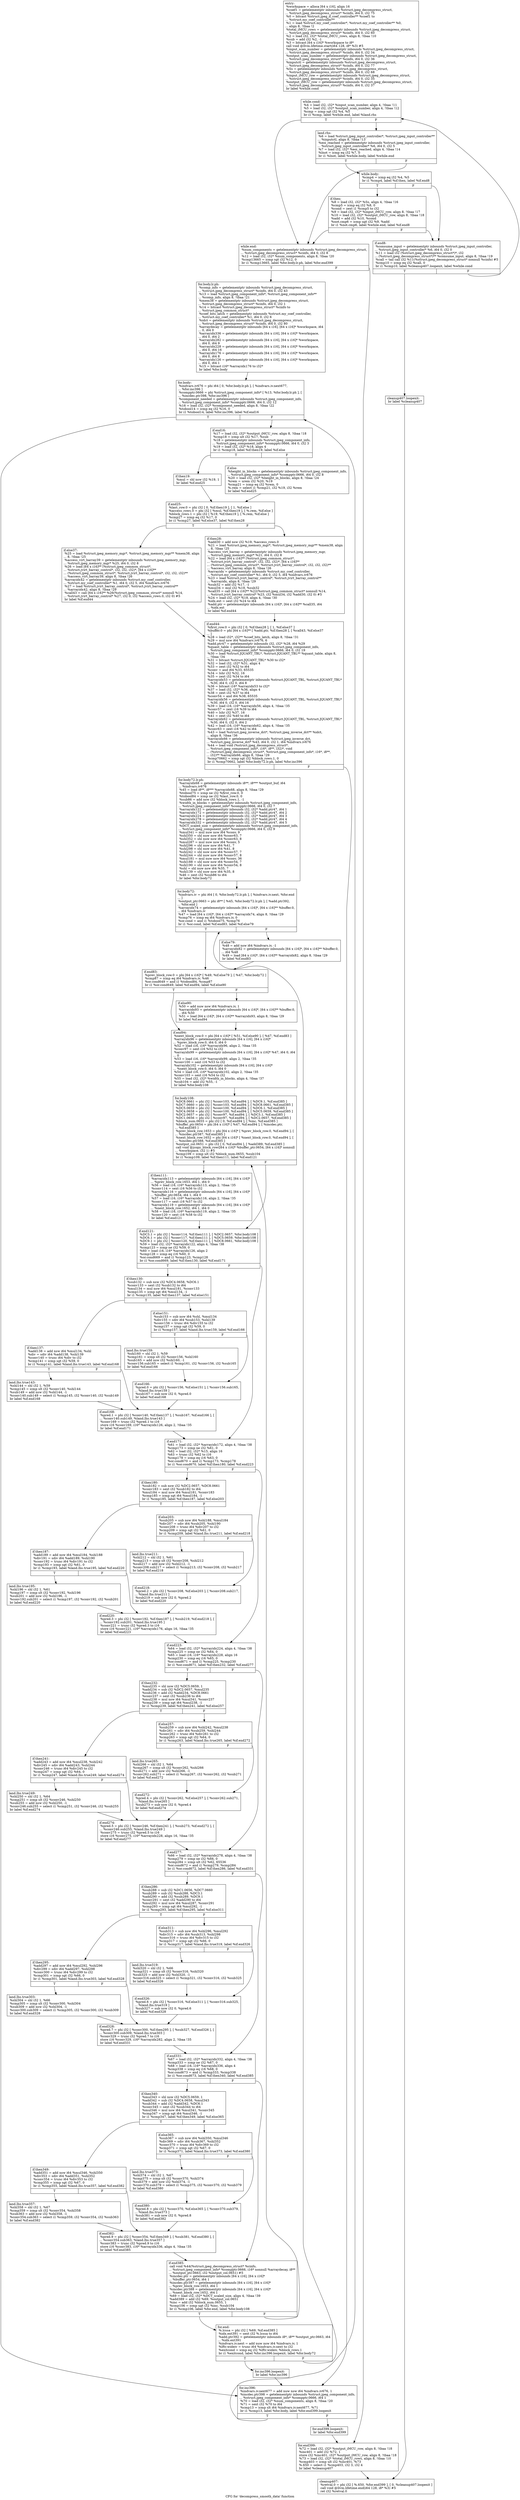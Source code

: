 digraph "CFG for 'decompress_smooth_data' function" {
	label="CFG for 'decompress_smooth_data' function";

	Node0x58850f0 [shape=record,label="{entry:\l  %workspace = alloca [64 x i16], align 16\l  %coef1 = getelementptr inbounds %struct.jpeg_decompress_struct,\l... %struct.jpeg_decompress_struct* %cinfo, i64 0, i32 75\l  %0 = bitcast %struct.jpeg_d_coef_controller** %coef1 to\l... %struct.my_coef_controller**\l  %1 = load %struct.my_coef_controller*, %struct.my_coef_controller** %0,\l... align 8, !tbaa !2\l  %total_iMCU_rows = getelementptr inbounds %struct.jpeg_decompress_struct,\l... %struct.jpeg_decompress_struct* %cinfo, i64 0, i32 60\l  %2 = load i32, i32* %total_iMCU_rows, align 8, !tbaa !10\l  %sub = add i32 %2, -1\l  %3 = bitcast [64 x i16]* %workspace to i8*\l  call void @llvm.lifetime.start(i64 128, i8* %3) #5\l  %input_scan_number = getelementptr inbounds %struct.jpeg_decompress_struct,\l... %struct.jpeg_decompress_struct* %cinfo, i64 0, i32 34\l  %output_scan_number = getelementptr inbounds %struct.jpeg_decompress_struct,\l... %struct.jpeg_decompress_struct* %cinfo, i64 0, i32 36\l  %inputctl = getelementptr inbounds %struct.jpeg_decompress_struct,\l... %struct.jpeg_decompress_struct* %cinfo, i64 0, i32 77\l  %Ss = getelementptr inbounds %struct.jpeg_decompress_struct,\l... %struct.jpeg_decompress_struct* %cinfo, i64 0, i32 68\l  %input_iMCU_row = getelementptr inbounds %struct.jpeg_decompress_struct,\l... %struct.jpeg_decompress_struct* %cinfo, i64 0, i32 35\l  %output_iMCU_row = getelementptr inbounds %struct.jpeg_decompress_struct,\l... %struct.jpeg_decompress_struct* %cinfo, i64 0, i32 37\l  br label %while.cond\l}"];
	Node0x58850f0 -> Node0x5884fe0;
	Node0x5884fe0 [shape=record,label="{while.cond:                                       \l  %4 = load i32, i32* %input_scan_number, align 4, !tbaa !11\l  %5 = load i32, i32* %output_scan_number, align 4, !tbaa !12\l  %cmp = icmp sgt i32 %4, %5\l  br i1 %cmp, label %while.end, label %land.rhs\l|{<s0>T|<s1>F}}"];
	Node0x5884fe0:s0 -> Node0x5863b70;
	Node0x5884fe0:s1 -> Node0x5863c20;
	Node0x5863c20 [shape=record,label="{land.rhs:                                         \l  %6 = load %struct.jpeg_input_controller*, %struct.jpeg_input_controller**\l... %inputctl, align 8, !tbaa !13\l  %eoi_reached = getelementptr inbounds %struct.jpeg_input_controller,\l... %struct.jpeg_input_controller* %6, i64 0, i32 5\l  %7 = load i32, i32* %eoi_reached, align 4, !tbaa !14\l  %lnot = icmp eq i32 %7, 0\l  br i1 %lnot, label %while.body, label %while.end\l|{<s0>T|<s1>F}}"];
	Node0x5863c20:s0 -> Node0x588f6b0;
	Node0x5863c20:s1 -> Node0x5863b70;
	Node0x588f6b0 [shape=record,label="{while.body:                                       \l  %cmp4 = icmp eq i32 %4, %5\l  br i1 %cmp4, label %if.then, label %if.end8\l|{<s0>T|<s1>F}}"];
	Node0x588f6b0:s0 -> Node0x588f8c0;
	Node0x588f6b0:s1 -> Node0x588f930;
	Node0x588f8c0 [shape=record,label="{if.then:                                          \l  %8 = load i32, i32* %Ss, align 4, !tbaa !16\l  %cmp5 = icmp eq i32 %8, 0\l  %cond = zext i1 %cmp5 to i32\l  %9 = load i32, i32* %input_iMCU_row, align 8, !tbaa !17\l  %10 = load i32, i32* %output_iMCU_row, align 8, !tbaa !18\l  %add = add i32 %10, %cond\l  %not.cmp6 = icmp ugt i32 %9, %add\l  br i1 %not.cmp6, label %while.end, label %if.end8\l|{<s0>T|<s1>F}}"];
	Node0x588f8c0:s0 -> Node0x5863b70;
	Node0x588f8c0:s1 -> Node0x588f930;
	Node0x588f930 [shape=record,label="{if.end8:                                          \l  %consume_input = getelementptr inbounds %struct.jpeg_input_controller,\l... %struct.jpeg_input_controller* %6, i64 0, i32 0\l  %11 = load i32 (%struct.jpeg_decompress_struct*)*, i32\l... (%struct.jpeg_decompress_struct*)** %consume_input, align 8, !tbaa !19\l  %call = tail call i32 %11(%struct.jpeg_decompress_struct* nonnull %cinfo) #5\l  %cmp10 = icmp eq i32 %call, 0\l  br i1 %cmp10, label %cleanup407.loopexit, label %while.cond\l|{<s0>T|<s1>F}}"];
	Node0x588f930:s0 -> Node0x5890a20;
	Node0x588f930:s1 -> Node0x5884fe0;
	Node0x5863b70 [shape=record,label="{while.end:                                        \l  %num_components = getelementptr inbounds %struct.jpeg_decompress_struct,\l... %struct.jpeg_decompress_struct* %cinfo, i64 0, i32 8\l  %12 = load i32, i32* %num_components, align 8, !tbaa !20\l  %cmp13665 = icmp sgt i32 %12, 0\l  br i1 %cmp13665, label %for.body.lr.ph, label %for.end399\l|{<s0>T|<s1>F}}"];
	Node0x5863b70:s0 -> Node0x5890d00;
	Node0x5863b70:s1 -> Node0x5890de0;
	Node0x5890d00 [shape=record,label="{for.body.lr.ph:                                   \l  %comp_info = getelementptr inbounds %struct.jpeg_decompress_struct,\l... %struct.jpeg_decompress_struct* %cinfo, i64 0, i32 43\l  %13 = load %struct.jpeg_component_info*, %struct.jpeg_component_info**\l... %comp_info, align 8, !tbaa !21\l  %mem38 = getelementptr inbounds %struct.jpeg_decompress_struct,\l... %struct.jpeg_decompress_struct* %cinfo, i64 0, i32 1\l  %14 = bitcast %struct.jpeg_decompress_struct* %cinfo to\l... %struct.jpeg_common_struct*\l  %coef_bits_latch = getelementptr inbounds %struct.my_coef_controller,\l... %struct.my_coef_controller* %1, i64 0, i32 6\l  %idct = getelementptr inbounds %struct.jpeg_decompress_struct,\l... %struct.jpeg_decompress_struct* %cinfo, i64 0, i32 80\l  %arraydecay = getelementptr inbounds [64 x i16], [64 x i16]* %workspace, i64\l... 0, i64 0\l  %arrayidx336 = getelementptr inbounds [64 x i16], [64 x i16]* %workspace,\l... i64 0, i64 2\l  %arrayidx282 = getelementptr inbounds [64 x i16], [64 x i16]* %workspace,\l... i64 0, i64 9\l  %arrayidx228 = getelementptr inbounds [64 x i16], [64 x i16]* %workspace,\l... i64 0, i64 16\l  %arrayidx176 = getelementptr inbounds [64 x i16], [64 x i16]* %workspace,\l... i64 0, i64 8\l  %arrayidx126 = getelementptr inbounds [64 x i16], [64 x i16]* %workspace,\l... i64 0, i64 1\l  %15 = bitcast i16* %arrayidx176 to i32*\l  br label %for.body\l}"];
	Node0x5890d00 -> Node0x5891850;
	Node0x5891850 [shape=record,label="{for.body:                                         \l  %indvars.iv676 = phi i64 [ 0, %for.body.lr.ph ], [ %indvars.iv.next677,\l... %for.inc396 ]\l  %compptr.0666 = phi %struct.jpeg_component_info* [ %13, %for.body.lr.ph ], [\l... %incdec.ptr398, %for.inc396 ]\l  %component_needed = getelementptr inbounds %struct.jpeg_component_info,\l... %struct.jpeg_component_info* %compptr.0666, i64 0, i32 12\l  %16 = load i32, i32* %component_needed, align 8, !tbaa !22\l  %tobool14 = icmp eq i32 %16, 0\l  br i1 %tobool14, label %for.inc396, label %if.end16\l|{<s0>T|<s1>F}}"];
	Node0x5891850:s0 -> Node0x5891a50;
	Node0x5891850:s1 -> Node0x588fbc0;
	Node0x588fbc0 [shape=record,label="{if.end16:                                         \l  %17 = load i32, i32* %output_iMCU_row, align 8, !tbaa !18\l  %cmp18 = icmp ult i32 %17, %sub\l  %18 = getelementptr inbounds %struct.jpeg_component_info,\l... %struct.jpeg_component_info* %compptr.0666, i64 0, i32 3\l  %19 = load i32, i32* %18, align 4\l  br i1 %cmp18, label %if.then19, label %if.else\l|{<s0>T|<s1>F}}"];
	Node0x588fbc0:s0 -> Node0x5892c50;
	Node0x588fbc0:s1 -> Node0x5892d00;
	Node0x5892c50 [shape=record,label="{if.then19:                                        \l  %mul = shl nsw i32 %19, 1\l  br label %if.end25\l}"];
	Node0x5892c50 -> Node0x5892f00;
	Node0x5892d00 [shape=record,label="{if.else:                                          \l  %height_in_blocks = getelementptr inbounds %struct.jpeg_component_info,\l... %struct.jpeg_component_info* %compptr.0666, i64 0, i32 8\l  %20 = load i32, i32* %height_in_blocks, align 8, !tbaa !24\l  %rem = urem i32 %20, %19\l  %cmp21 = icmp eq i32 %rem, 0\l  %.rem = select i1 %cmp21, i32 %19, i32 %rem\l  br label %if.end25\l}"];
	Node0x5892d00 -> Node0x5892f00;
	Node0x5892f00 [shape=record,label="{if.end25:                                         \l  %last_row.0 = phi i32 [ 0, %if.then19 ], [ 1, %if.else ]\l  %access_rows.0 = phi i32 [ %mul, %if.then19 ], [ %.rem, %if.else ]\l  %block_rows.1 = phi i32 [ %19, %if.then19 ], [ %.rem, %if.else ]\l  %cmp27 = icmp eq i32 %17, 0\l  br i1 %cmp27, label %if.else37, label %if.then28\l|{<s0>T|<s1>F}}"];
	Node0x5892f00:s0 -> Node0x58935e0;
	Node0x5892f00:s1 -> Node0x58936c0;
	Node0x58936c0 [shape=record,label="{if.then28:                                        \l  %add30 = add nsw i32 %19, %access_rows.0\l  %21 = load %struct.jpeg_memory_mgr*, %struct.jpeg_memory_mgr** %mem38, align\l... 8, !tbaa !25\l  %access_virt_barray = getelementptr inbounds %struct.jpeg_memory_mgr,\l... %struct.jpeg_memory_mgr* %21, i64 0, i32 8\l  %22 = load [64 x i16]** (%struct.jpeg_common_struct*,\l... %struct.jvirt_barray_control*, i32, i32, i32)*, [64 x i16]**\l... (%struct.jpeg_common_struct*, %struct.jvirt_barray_control*, i32, i32, i32)**\l... %access_virt_barray, align 8, !tbaa !26\l  %arrayidx = getelementptr inbounds %struct.my_coef_controller,\l... %struct.my_coef_controller* %1, i64 0, i32 5, i64 %indvars.iv676\l  %23 = load %struct.jvirt_barray_control*, %struct.jvirt_barray_control**\l... %arrayidx, align 8, !tbaa !29\l  %sub32 = add i32 %17, -1\l  %mul34 = mul i32 %19, %sub32\l  %call35 = call [64 x i16]** %22(%struct.jpeg_common_struct* nonnull %14,\l... %struct.jvirt_barray_control* %23, i32 %mul34, i32 %add30, i32 0) #5\l  %24 = load i32, i32* %18, align 4, !tbaa !30\l  %idx.ext = sext i32 %24 to i64\l  %add.ptr = getelementptr inbounds [64 x i16]*, [64 x i16]** %call35, i64\l... %idx.ext\l  br label %if.end44\l}"];
	Node0x58936c0 -> Node0x5894000;
	Node0x58935e0 [shape=record,label="{if.else37:                                        \l  %25 = load %struct.jpeg_memory_mgr*, %struct.jpeg_memory_mgr** %mem38, align\l... 8, !tbaa !25\l  %access_virt_barray39 = getelementptr inbounds %struct.jpeg_memory_mgr,\l... %struct.jpeg_memory_mgr* %25, i64 0, i32 8\l  %26 = load [64 x i16]** (%struct.jpeg_common_struct*,\l... %struct.jvirt_barray_control*, i32, i32, i32)*, [64 x i16]**\l... (%struct.jpeg_common_struct*, %struct.jvirt_barray_control*, i32, i32, i32)**\l... %access_virt_barray39, align 8, !tbaa !26\l  %arrayidx42 = getelementptr inbounds %struct.my_coef_controller,\l... %struct.my_coef_controller* %1, i64 0, i32 5, i64 %indvars.iv676\l  %27 = load %struct.jvirt_barray_control*, %struct.jvirt_barray_control**\l... %arrayidx42, align 8, !tbaa !29\l  %call43 = call [64 x i16]** %26(%struct.jpeg_common_struct* nonnull %14,\l... %struct.jvirt_barray_control* %27, i32 0, i32 %access_rows.0, i32 0) #5\l  br label %if.end44\l}"];
	Node0x58935e0 -> Node0x5894000;
	Node0x5894000 [shape=record,label="{if.end44:                                         \l  %first_row.0 = phi i32 [ 0, %if.then28 ], [ 1, %if.else37 ]\l  %buffer.0 = phi [64 x i16]** [ %add.ptr, %if.then28 ], [ %call43, %if.else37\l... ]\l  %28 = load i32*, i32** %coef_bits_latch, align 8, !tbaa !31\l  %29 = mul nsw i64 %indvars.iv676, 6\l  %add.ptr47 = getelementptr inbounds i32, i32* %28, i64 %29\l  %quant_table = getelementptr inbounds %struct.jpeg_component_info,\l... %struct.jpeg_component_info* %compptr.0666, i64 0, i32 19\l  %30 = load %struct.JQUANT_TBL*, %struct.JQUANT_TBL** %quant_table, align 8,\l... !tbaa !34\l  %31 = bitcast %struct.JQUANT_TBL* %30 to i32*\l  %32 = load i32, i32* %31, align 4\l  %33 = zext i32 %32 to i64\l  %conv = and i64 %33, 65535\l  %34 = lshr i32 %32, 16\l  %35 = zext i32 %34 to i64\l  %arrayidx53 = getelementptr inbounds %struct.JQUANT_TBL, %struct.JQUANT_TBL*\l... %30, i64 0, i32 0, i64 8\l  %36 = bitcast i16* %arrayidx53 to i32*\l  %37 = load i32, i32* %36, align 4\l  %38 = zext i32 %37 to i64\l  %conv54 = and i64 %38, 65535\l  %arrayidx56 = getelementptr inbounds %struct.JQUANT_TBL, %struct.JQUANT_TBL*\l... %30, i64 0, i32 0, i64 16\l  %39 = load i16, i16* %arrayidx56, align 4, !tbaa !35\l  %conv57 = zext i16 %39 to i64\l  %40 = lshr i32 %37, 16\l  %41 = zext i32 %40 to i64\l  %arrayidx62 = getelementptr inbounds %struct.JQUANT_TBL, %struct.JQUANT_TBL*\l... %30, i64 0, i32 0, i64 2\l  %42 = load i16, i16* %arrayidx62, align 4, !tbaa !35\l  %conv63 = zext i16 %42 to i64\l  %43 = load %struct.jpeg_inverse_dct*, %struct.jpeg_inverse_dct** %idct,\l... align 8, !tbaa !36\l  %arrayidx66 = getelementptr inbounds %struct.jpeg_inverse_dct,\l... %struct.jpeg_inverse_dct* %43, i64 0, i32 1, i64 %indvars.iv676\l  %44 = load void (%struct.jpeg_decompress_struct*,\l... %struct.jpeg_component_info*, i16*, i8**, i32)*, void\l... (%struct.jpeg_decompress_struct*, %struct.jpeg_component_info*, i16*, i8**,\l... i32)** %arrayidx66, align 8, !tbaa !29\l  %cmp70662 = icmp sgt i32 %block_rows.1, 0\l  br i1 %cmp70662, label %for.body72.lr.ph, label %for.inc396\l|{<s0>T|<s1>F}}"];
	Node0x5894000:s0 -> Node0x5895720;
	Node0x5894000:s1 -> Node0x5891a50;
	Node0x5895720 [shape=record,label="{for.body72.lr.ph:                                 \l  %arrayidx68 = getelementptr inbounds i8**, i8*** %output_buf, i64\l... %indvars.iv676\l  %45 = load i8**, i8*** %arrayidx68, align 8, !tbaa !29\l  %tobool75 = icmp ne i32 %first_row.0, 0\l  %tobool84 = icmp ne i32 %last_row.0, 0\l  %sub86 = add nsw i32 %block_rows.1, -1\l  %width_in_blocks = getelementptr inbounds %struct.jpeg_component_info,\l... %struct.jpeg_component_info* %compptr.0666, i64 0, i32 7\l  %arrayidx122 = getelementptr inbounds i32, i32* %add.ptr47, i64 1\l  %arrayidx172 = getelementptr inbounds i32, i32* %add.ptr47, i64 2\l  %arrayidx224 = getelementptr inbounds i32, i32* %add.ptr47, i64 3\l  %arrayidx278 = getelementptr inbounds i32, i32* %add.ptr47, i64 4\l  %arrayidx332 = getelementptr inbounds i32, i32* %add.ptr47, i64 5\l  %DCT_scaled_size = getelementptr inbounds %struct.jpeg_component_info,\l... %struct.jpeg_component_info* %compptr.0666, i64 0, i32 9\l  %mul341 = mul nuw nsw i64 %conv, 9\l  %shl350 = shl nuw nsw i64 %conv63, 7\l  %shl352 = shl nuw nsw i64 %conv63, 8\l  %mul287 = mul nuw nsw i64 %conv, 5\l  %shl296 = shl nuw nsw i64 %41, 7\l  %shl298 = shl nuw nsw i64 %41, 8\l  %shl242 = shl nuw nsw i64 %conv57, 7\l  %shl244 = shl nuw nsw i64 %conv57, 8\l  %mul181 = mul nuw nsw i64 %conv, 36\l  %shl188 = shl nuw nsw i64 %conv54, 7\l  %shl190 = shl nuw nsw i64 %conv54, 8\l  %shl = shl nuw nsw i64 %35, 7\l  %shl139 = shl nuw nsw i64 %35, 8\l  %46 = zext i32 %sub86 to i64\l  br label %for.body72\l}"];
	Node0x5895720 -> Node0x5896f70;
	Node0x5896f70 [shape=record,label="{for.body72:                                       \l  %indvars.iv = phi i64 [ 0, %for.body72.lr.ph ], [ %indvars.iv.next, %for.end\l... ]\l  %output_ptr.0663 = phi i8** [ %45, %for.body72.lr.ph ], [ %add.ptr392,\l... %for.end ]\l  %arrayidx74 = getelementptr inbounds [64 x i16]*, [64 x i16]** %buffer.0,\l... i64 %indvars.iv\l  %47 = load [64 x i16]*, [64 x i16]** %arrayidx74, align 8, !tbaa !29\l  %cmp76 = icmp eq i64 %indvars.iv, 0\l  %or.cond = and i1 %tobool75, %cmp76\l  br i1 %or.cond, label %if.end83, label %if.else79\l|{<s0>T|<s1>F}}"];
	Node0x5896f70:s0 -> Node0x58479e0;
	Node0x5896f70:s1 -> Node0x5847ac0;
	Node0x5847ac0 [shape=record,label="{if.else79:                                        \l  %48 = add nsw i64 %indvars.iv, -1\l  %arrayidx82 = getelementptr inbounds [64 x i16]*, [64 x i16]** %buffer.0,\l... i64 %48\l  %49 = load [64 x i16]*, [64 x i16]** %arrayidx82, align 8, !tbaa !29\l  br label %if.end83\l}"];
	Node0x5847ac0 -> Node0x58479e0;
	Node0x58479e0 [shape=record,label="{if.end83:                                         \l  %prev_block_row.0 = phi [64 x i16]* [ %49, %if.else79 ], [ %47, %for.body72 ]\l  %cmp87 = icmp eq i64 %indvars.iv, %46\l  %or.cond649 = and i1 %tobool84, %cmp87\l  br i1 %or.cond649, label %if.end94, label %if.else90\l|{<s0>T|<s1>F}}"];
	Node0x58479e0:s0 -> Node0x5897ce0;
	Node0x58479e0:s1 -> Node0x5897dc0;
	Node0x5897dc0 [shape=record,label="{if.else90:                                        \l  %50 = add nuw nsw i64 %indvars.iv, 1\l  %arrayidx93 = getelementptr inbounds [64 x i16]*, [64 x i16]** %buffer.0,\l... i64 %50\l  %51 = load [64 x i16]*, [64 x i16]** %arrayidx93, align 8, !tbaa !29\l  br label %if.end94\l}"];
	Node0x5897dc0 -> Node0x5897ce0;
	Node0x5897ce0 [shape=record,label="{if.end94:                                         \l  %next_block_row.0 = phi [64 x i16]* [ %51, %if.else90 ], [ %47, %if.end83 ]\l  %arrayidx96 = getelementptr inbounds [64 x i16], [64 x i16]*\l... %prev_block_row.0, i64 0, i64 0\l  %52 = load i16, i16* %arrayidx96, align 2, !tbaa !35\l  %conv97 = sext i16 %52 to i32\l  %arrayidx99 = getelementptr inbounds [64 x i16], [64 x i16]* %47, i64 0, i64\l... 0\l  %53 = load i16, i16* %arrayidx99, align 2, !tbaa !35\l  %conv100 = sext i16 %53 to i32\l  %arrayidx102 = getelementptr inbounds [64 x i16], [64 x i16]*\l... %next_block_row.0, i64 0, i64 0\l  %54 = load i16, i16* %arrayidx102, align 2, !tbaa !35\l  %conv103 = sext i16 %54 to i32\l  %55 = load i32, i32* %width_in_blocks, align 4, !tbaa !37\l  %sub104 = add i32 %55, -1\l  br label %for.body108\l}"];
	Node0x5897ce0 -> Node0x5898760;
	Node0x5898760 [shape=record,label="{for.body108:                                      \l  %DC8.0661 = phi i32 [ %conv103, %if.end94 ], [ %DC9.1, %if.end385 ]\l  %DC7.0660 = phi i32 [ %conv103, %if.end94 ], [ %DC8.0661, %if.end385 ]\l  %DC5.0659 = phi i32 [ %conv100, %if.end94 ], [ %DC6.1, %if.end385 ]\l  %DC4.0658 = phi i32 [ %conv100, %if.end94 ], [ %DC5.0659, %if.end385 ]\l  %DC2.0657 = phi i32 [ %conv97, %if.end94 ], [ %DC3.1, %if.end385 ]\l  %DC1.0656 = phi i32 [ %conv97, %if.end94 ], [ %DC2.0657, %if.end385 ]\l  %block_num.0655 = phi i32 [ 0, %if.end94 ], [ %inc, %if.end385 ]\l  %buffer_ptr.0654 = phi [64 x i16]* [ %47, %if.end94 ], [ %incdec.ptr,\l... %if.end385 ]\l  %prev_block_row.1653 = phi [64 x i16]* [ %prev_block_row.0, %if.end94 ], [\l... %incdec.ptr387, %if.end385 ]\l  %next_block_row.1652 = phi [64 x i16]* [ %next_block_row.0, %if.end94 ], [\l... %incdec.ptr388, %if.end385 ]\l  %output_col.0651 = phi i32 [ 0, %if.end94 ], [ %add389, %if.end385 ]\l  call void @jcopy_block_row([64 x i16]* %buffer_ptr.0654, [64 x i16]* nonnull\l... %workspace, i32 1) #5\l  %cmp109 = icmp ult i32 %block_num.0655, %sub104\l  br i1 %cmp109, label %if.then111, label %if.end121\l|{<s0>T|<s1>F}}"];
	Node0x5898760:s0 -> Node0x5873a90;
	Node0x5898760:s1 -> Node0x5873b70;
	Node0x5873a90 [shape=record,label="{if.then111:                                       \l  %arrayidx113 = getelementptr inbounds [64 x i16], [64 x i16]*\l... %prev_block_row.1653, i64 1, i64 0\l  %56 = load i16, i16* %arrayidx113, align 2, !tbaa !35\l  %conv114 = sext i16 %56 to i32\l  %arrayidx116 = getelementptr inbounds [64 x i16], [64 x i16]*\l... %buffer_ptr.0654, i64 1, i64 0\l  %57 = load i16, i16* %arrayidx116, align 2, !tbaa !35\l  %conv117 = sext i16 %57 to i32\l  %arrayidx119 = getelementptr inbounds [64 x i16], [64 x i16]*\l... %next_block_row.1652, i64 1, i64 0\l  %58 = load i16, i16* %arrayidx119, align 2, !tbaa !35\l  %conv120 = sext i16 %58 to i32\l  br label %if.end121\l}"];
	Node0x5873a90 -> Node0x5873b70;
	Node0x5873b70 [shape=record,label="{if.end121:                                        \l  %DC3.1 = phi i32 [ %conv114, %if.then111 ], [ %DC2.0657, %for.body108 ]\l  %DC6.1 = phi i32 [ %conv117, %if.then111 ], [ %DC5.0659, %for.body108 ]\l  %DC9.1 = phi i32 [ %conv120, %if.then111 ], [ %DC8.0661, %for.body108 ]\l  %59 = load i32, i32* %arrayidx122, align 4, !tbaa !38\l  %cmp123 = icmp ne i32 %59, 0\l  %60 = load i16, i16* %arrayidx126, align 2\l  %cmp128 = icmp eq i16 %60, 0\l  %or.cond669 = and i1 %cmp123, %cmp128\l  br i1 %or.cond669, label %if.then130, label %if.end171\l|{<s0>T|<s1>F}}"];
	Node0x5873b70:s0 -> Node0x58744e0;
	Node0x5873b70:s1 -> Node0x58745c0;
	Node0x58744e0 [shape=record,label="{if.then130:                                       \l  %sub132 = sub nsw i32 %DC4.0658, %DC6.1\l  %conv133 = sext i32 %sub132 to i64\l  %mul134 = mul nsw i64 %mul181, %conv133\l  %cmp135 = icmp sgt i64 %mul134, -1\l  br i1 %cmp135, label %if.then137, label %if.else151\l|{<s0>T|<s1>F}}"];
	Node0x58744e0:s0 -> Node0x5874930;
	Node0x58744e0:s1 -> Node0x5874a10;
	Node0x5874930 [shape=record,label="{if.then137:                                       \l  %add138 = add nsw i64 %mul134, %shl\l  %div = sdiv i64 %add138, %shl139\l  %conv140 = trunc i64 %div to i32\l  %cmp141 = icmp sgt i32 %59, 0\l  br i1 %cmp141, label %land.lhs.true143, label %if.end168\l|{<s0>T|<s1>F}}"];
	Node0x5874930:s0 -> Node0x5874db0;
	Node0x5874930:s1 -> Node0x5874eb0;
	Node0x5874db0 [shape=record,label="{land.lhs.true143:                                 \l  %shl144 = shl i32 1, %59\l  %cmp145 = icmp slt i32 %conv140, %shl144\l  %sub149 = add nsw i32 %shl144, -1\l  %conv140.sub149 = select i1 %cmp145, i32 %conv140, i32 %sub149\l  br label %if.end168\l}"];
	Node0x5874db0 -> Node0x5874eb0;
	Node0x5874a10 [shape=record,label="{if.else151:                                       \l  %sub153 = sub nsw i64 %shl, %mul134\l  %div155 = sdiv i64 %sub153, %shl139\l  %conv156 = trunc i64 %div155 to i32\l  %cmp157 = icmp sgt i32 %59, 0\l  br i1 %cmp157, label %land.lhs.true159, label %if.end166\l|{<s0>T|<s1>F}}"];
	Node0x5874a10:s0 -> Node0x58754a0;
	Node0x5874a10:s1 -> Node0x58755a0;
	Node0x58754a0 [shape=record,label="{land.lhs.true159:                                 \l  %shl160 = shl i32 1, %59\l  %cmp161 = icmp slt i32 %conv156, %shl160\l  %sub165 = add nsw i32 %shl160, -1\l  %conv156.sub165 = select i1 %cmp161, i32 %conv156, i32 %sub165\l  br label %if.end166\l}"];
	Node0x58754a0 -> Node0x58755a0;
	Node0x58755a0 [shape=record,label="{if.end166:                                        \l  %pred.0 = phi i32 [ %conv156, %if.else151 ], [ %conv156.sub165,\l... %land.lhs.true159 ]\l  %sub167 = sub nsw i32 0, %pred.0\l  br label %if.end168\l}"];
	Node0x58755a0 -> Node0x5874eb0;
	Node0x5874eb0 [shape=record,label="{if.end168:                                        \l  %pred.1 = phi i32 [ %conv140, %if.then137 ], [ %sub167, %if.end166 ], [\l... %conv140.sub149, %land.lhs.true143 ]\l  %conv169 = trunc i32 %pred.1 to i16\l  store i16 %conv169, i16* %arrayidx126, align 2, !tbaa !35\l  br label %if.end171\l}"];
	Node0x5874eb0 -> Node0x58745c0;
	Node0x58745c0 [shape=record,label="{if.end171:                                        \l  %61 = load i32, i32* %arrayidx172, align 4, !tbaa !38\l  %cmp173 = icmp ne i32 %61, 0\l  %62 = load i32, i32* %15, align 16\l  %63 = trunc i32 %62 to i16\l  %cmp178 = icmp eq i16 %63, 0\l  %or.cond670 = and i1 %cmp173, %cmp178\l  br i1 %or.cond670, label %if.then180, label %if.end223\l|{<s0>T|<s1>F}}"];
	Node0x58745c0:s0 -> Node0x5895f10;
	Node0x58745c0:s1 -> Node0x5895ff0;
	Node0x5895f10 [shape=record,label="{if.then180:                                       \l  %sub182 = sub nsw i32 %DC2.0657, %DC8.0661\l  %conv183 = sext i32 %sub182 to i64\l  %mul184 = mul nsw i64 %mul181, %conv183\l  %cmp185 = icmp sgt i64 %mul184, -1\l  br i1 %cmp185, label %if.then187, label %if.else203\l|{<s0>T|<s1>F}}"];
	Node0x5895f10:s0 -> Node0x5896360;
	Node0x5895f10:s1 -> Node0x5896440;
	Node0x5896360 [shape=record,label="{if.then187:                                       \l  %add189 = add nsw i64 %mul184, %shl188\l  %div191 = sdiv i64 %add189, %shl190\l  %conv192 = trunc i64 %div191 to i32\l  %cmp193 = icmp sgt i32 %61, 0\l  br i1 %cmp193, label %land.lhs.true195, label %if.end220\l|{<s0>T|<s1>F}}"];
	Node0x5896360:s0 -> Node0x5896710;
	Node0x5896360:s1 -> Node0x58a1730;
	Node0x5896710 [shape=record,label="{land.lhs.true195:                                 \l  %shl196 = shl i32 1, %61\l  %cmp197 = icmp slt i32 %conv192, %shl196\l  %sub201 = add nsw i32 %shl196, -1\l  %conv192.sub201 = select i1 %cmp197, i32 %conv192, i32 %sub201\l  br label %if.end220\l}"];
	Node0x5896710 -> Node0x58a1730;
	Node0x5896440 [shape=record,label="{if.else203:                                       \l  %sub205 = sub nsw i64 %shl188, %mul184\l  %div207 = sdiv i64 %sub205, %shl190\l  %conv208 = trunc i64 %div207 to i32\l  %cmp209 = icmp sgt i32 %61, 0\l  br i1 %cmp209, label %land.lhs.true211, label %if.end218\l|{<s0>T|<s1>F}}"];
	Node0x5896440:s0 -> Node0x58a1d50;
	Node0x5896440:s1 -> Node0x58a1e50;
	Node0x58a1d50 [shape=record,label="{land.lhs.true211:                                 \l  %shl212 = shl i32 1, %61\l  %cmp213 = icmp slt i32 %conv208, %shl212\l  %sub217 = add nsw i32 %shl212, -1\l  %conv208.sub217 = select i1 %cmp213, i32 %conv208, i32 %sub217\l  br label %if.end218\l}"];
	Node0x58a1d50 -> Node0x58a1e50;
	Node0x58a1e50 [shape=record,label="{if.end218:                                        \l  %pred.2 = phi i32 [ %conv208, %if.else203 ], [ %conv208.sub217,\l... %land.lhs.true211 ]\l  %sub219 = sub nsw i32 0, %pred.2\l  br label %if.end220\l}"];
	Node0x58a1e50 -> Node0x58a1730;
	Node0x58a1730 [shape=record,label="{if.end220:                                        \l  %pred.3 = phi i32 [ %conv192, %if.then187 ], [ %sub219, %if.end218 ], [\l... %conv192.sub201, %land.lhs.true195 ]\l  %conv221 = trunc i32 %pred.3 to i16\l  store i16 %conv221, i16* %arrayidx176, align 16, !tbaa !35\l  br label %if.end223\l}"];
	Node0x58a1730 -> Node0x5895ff0;
	Node0x5895ff0 [shape=record,label="{if.end223:                                        \l  %64 = load i32, i32* %arrayidx224, align 4, !tbaa !38\l  %cmp225 = icmp ne i32 %64, 0\l  %65 = load i16, i16* %arrayidx228, align 16\l  %cmp230 = icmp eq i16 %65, 0\l  %or.cond671 = and i1 %cmp225, %cmp230\l  br i1 %or.cond671, label %if.then232, label %if.end277\l|{<s0>T|<s1>F}}"];
	Node0x5895ff0:s0 -> Node0x5894bf0;
	Node0x5895ff0:s1 -> Node0x58a2a90;
	Node0x5894bf0 [shape=record,label="{if.then232:                                       \l  %mul235 = shl nsw i32 %DC5.0659, 1\l  %add234 = sub i32 %DC2.0657, %mul235\l  %sub236 = add i32 %add234, %DC8.0661\l  %conv237 = sext i32 %sub236 to i64\l  %mul238 = mul nsw i64 %mul341, %conv237\l  %cmp239 = icmp sgt i64 %mul238, -1\l  br i1 %cmp239, label %if.then241, label %if.else257\l|{<s0>T|<s1>F}}"];
	Node0x5894bf0:s0 -> Node0x58a2f20;
	Node0x5894bf0:s1 -> Node0x58a3000;
	Node0x58a2f20 [shape=record,label="{if.then241:                                       \l  %add243 = add nsw i64 %mul238, %shl242\l  %div245 = sdiv i64 %add243, %shl244\l  %conv246 = trunc i64 %div245 to i32\l  %cmp247 = icmp sgt i32 %64, 0\l  br i1 %cmp247, label %land.lhs.true249, label %if.end274\l|{<s0>T|<s1>F}}"];
	Node0x58a2f20:s0 -> Node0x58a33a0;
	Node0x58a2f20:s1 -> Node0x58a34a0;
	Node0x58a33a0 [shape=record,label="{land.lhs.true249:                                 \l  %shl250 = shl i32 1, %64\l  %cmp251 = icmp slt i32 %conv246, %shl250\l  %sub255 = add nsw i32 %shl250, -1\l  %conv246.sub255 = select i1 %cmp251, i32 %conv246, i32 %sub255\l  br label %if.end274\l}"];
	Node0x58a33a0 -> Node0x58a34a0;
	Node0x58a3000 [shape=record,label="{if.else257:                                       \l  %sub259 = sub nsw i64 %shl242, %mul238\l  %div261 = sdiv i64 %sub259, %shl244\l  %conv262 = trunc i64 %div261 to i32\l  %cmp263 = icmp sgt i32 %64, 0\l  br i1 %cmp263, label %land.lhs.true265, label %if.end272\l|{<s0>T|<s1>F}}"];
	Node0x58a3000:s0 -> Node0x58a3a90;
	Node0x58a3000:s1 -> Node0x58a3b90;
	Node0x58a3a90 [shape=record,label="{land.lhs.true265:                                 \l  %shl266 = shl i32 1, %64\l  %cmp267 = icmp slt i32 %conv262, %shl266\l  %sub271 = add nsw i32 %shl266, -1\l  %conv262.sub271 = select i1 %cmp267, i32 %conv262, i32 %sub271\l  br label %if.end272\l}"];
	Node0x58a3a90 -> Node0x58a3b90;
	Node0x58a3b90 [shape=record,label="{if.end272:                                        \l  %pred.4 = phi i32 [ %conv262, %if.else257 ], [ %conv262.sub271,\l... %land.lhs.true265 ]\l  %sub273 = sub nsw i32 0, %pred.4\l  br label %if.end274\l}"];
	Node0x58a3b90 -> Node0x58a34a0;
	Node0x58a34a0 [shape=record,label="{if.end274:                                        \l  %pred.5 = phi i32 [ %conv246, %if.then241 ], [ %sub273, %if.end272 ], [\l... %conv246.sub255, %land.lhs.true249 ]\l  %conv275 = trunc i32 %pred.5 to i16\l  store i16 %conv275, i16* %arrayidx228, align 16, !tbaa !35\l  br label %if.end277\l}"];
	Node0x58a34a0 -> Node0x58a2a90;
	Node0x58a2a90 [shape=record,label="{if.end277:                                        \l  %66 = load i32, i32* %arrayidx278, align 4, !tbaa !38\l  %cmp279 = icmp ne i32 %66, 0\l  %cmp284 = icmp ult i32 %62, 65536\l  %or.cond672 = and i1 %cmp279, %cmp284\l  br i1 %or.cond672, label %if.then286, label %if.end331\l|{<s0>T|<s1>F}}"];
	Node0x58a2a90:s0 -> Node0x58a44a0;
	Node0x58a2a90:s1 -> Node0x58a4580;
	Node0x58a44a0 [shape=record,label="{if.then286:                                       \l  %sub288 = sub i32 %DC1.0656, %DC7.0660\l  %sub289 = sub i32 %sub288, %DC3.1\l  %add290 = add i32 %sub289, %DC9.1\l  %conv291 = sext i32 %add290 to i64\l  %mul292 = mul nsw i64 %mul287, %conv291\l  %cmp293 = icmp sgt i64 %mul292, -1\l  br i1 %cmp293, label %if.then295, label %if.else311\l|{<s0>T|<s1>F}}"];
	Node0x58a44a0:s0 -> Node0x58a4a30;
	Node0x58a44a0:s1 -> Node0x58a4b10;
	Node0x58a4a30 [shape=record,label="{if.then295:                                       \l  %add297 = add nsw i64 %mul292, %shl296\l  %div299 = sdiv i64 %add297, %shl298\l  %conv300 = trunc i64 %div299 to i32\l  %cmp301 = icmp sgt i32 %66, 0\l  br i1 %cmp301, label %land.lhs.true303, label %if.end328\l|{<s0>T|<s1>F}}"];
	Node0x58a4a30:s0 -> Node0x58a4eb0;
	Node0x58a4a30:s1 -> Node0x58a4fb0;
	Node0x58a4eb0 [shape=record,label="{land.lhs.true303:                                 \l  %shl304 = shl i32 1, %66\l  %cmp305 = icmp slt i32 %conv300, %shl304\l  %sub309 = add nsw i32 %shl304, -1\l  %conv300.sub309 = select i1 %cmp305, i32 %conv300, i32 %sub309\l  br label %if.end328\l}"];
	Node0x58a4eb0 -> Node0x58a4fb0;
	Node0x58a4b10 [shape=record,label="{if.else311:                                       \l  %sub313 = sub nsw i64 %shl296, %mul292\l  %div315 = sdiv i64 %sub313, %shl298\l  %conv316 = trunc i64 %div315 to i32\l  %cmp317 = icmp sgt i32 %66, 0\l  br i1 %cmp317, label %land.lhs.true319, label %if.end326\l|{<s0>T|<s1>F}}"];
	Node0x58a4b10:s0 -> Node0x58a55a0;
	Node0x58a4b10:s1 -> Node0x58a56a0;
	Node0x58a55a0 [shape=record,label="{land.lhs.true319:                                 \l  %shl320 = shl i32 1, %66\l  %cmp321 = icmp slt i32 %conv316, %shl320\l  %sub325 = add nsw i32 %shl320, -1\l  %conv316.sub325 = select i1 %cmp321, i32 %conv316, i32 %sub325\l  br label %if.end326\l}"];
	Node0x58a55a0 -> Node0x58a56a0;
	Node0x58a56a0 [shape=record,label="{if.end326:                                        \l  %pred.6 = phi i32 [ %conv316, %if.else311 ], [ %conv316.sub325,\l... %land.lhs.true319 ]\l  %sub327 = sub nsw i32 0, %pred.6\l  br label %if.end328\l}"];
	Node0x58a56a0 -> Node0x58a4fb0;
	Node0x58a4fb0 [shape=record,label="{if.end328:                                        \l  %pred.7 = phi i32 [ %conv300, %if.then295 ], [ %sub327, %if.end326 ], [\l... %conv300.sub309, %land.lhs.true303 ]\l  %conv329 = trunc i32 %pred.7 to i16\l  store i16 %conv329, i16* %arrayidx282, align 2, !tbaa !35\l  br label %if.end331\l}"];
	Node0x58a4fb0 -> Node0x58a4580;
	Node0x58a4580 [shape=record,label="{if.end331:                                        \l  %67 = load i32, i32* %arrayidx332, align 4, !tbaa !38\l  %cmp333 = icmp ne i32 %67, 0\l  %68 = load i16, i16* %arrayidx336, align 4\l  %cmp338 = icmp eq i16 %68, 0\l  %or.cond673 = and i1 %cmp333, %cmp338\l  br i1 %or.cond673, label %if.then340, label %if.end385\l|{<s0>T|<s1>F}}"];
	Node0x58a4580:s0 -> Node0x58a6010;
	Node0x58a4580:s1 -> Node0x5898900;
	Node0x58a6010 [shape=record,label="{if.then340:                                       \l  %mul343 = shl nsw i32 %DC5.0659, 1\l  %add342 = sub i32 %DC4.0658, %mul343\l  %sub344 = add i32 %add342, %DC6.1\l  %conv345 = sext i32 %sub344 to i64\l  %mul346 = mul nsw i64 %mul341, %conv345\l  %cmp347 = icmp sgt i64 %mul346, -1\l  br i1 %cmp347, label %if.then349, label %if.else365\l|{<s0>T|<s1>F}}"];
	Node0x58a6010:s0 -> Node0x58a64c0;
	Node0x58a6010:s1 -> Node0x58a65a0;
	Node0x58a64c0 [shape=record,label="{if.then349:                                       \l  %add351 = add nsw i64 %mul346, %shl350\l  %div353 = sdiv i64 %add351, %shl352\l  %conv354 = trunc i64 %div353 to i32\l  %cmp355 = icmp sgt i32 %67, 0\l  br i1 %cmp355, label %land.lhs.true357, label %if.end382\l|{<s0>T|<s1>F}}"];
	Node0x58a64c0:s0 -> Node0x58a6940;
	Node0x58a64c0:s1 -> Node0x58a6a40;
	Node0x58a6940 [shape=record,label="{land.lhs.true357:                                 \l  %shl358 = shl i32 1, %67\l  %cmp359 = icmp slt i32 %conv354, %shl358\l  %sub363 = add nsw i32 %shl358, -1\l  %conv354.sub363 = select i1 %cmp359, i32 %conv354, i32 %sub363\l  br label %if.end382\l}"];
	Node0x58a6940 -> Node0x58a6a40;
	Node0x58a65a0 [shape=record,label="{if.else365:                                       \l  %sub367 = sub nsw i64 %shl350, %mul346\l  %div369 = sdiv i64 %sub367, %shl352\l  %conv370 = trunc i64 %div369 to i32\l  %cmp371 = icmp sgt i32 %67, 0\l  br i1 %cmp371, label %land.lhs.true373, label %if.end380\l|{<s0>T|<s1>F}}"];
	Node0x58a65a0:s0 -> Node0x58a7030;
	Node0x58a65a0:s1 -> Node0x58a7130;
	Node0x58a7030 [shape=record,label="{land.lhs.true373:                                 \l  %shl374 = shl i32 1, %67\l  %cmp375 = icmp slt i32 %conv370, %shl374\l  %sub379 = add nsw i32 %shl374, -1\l  %conv370.sub379 = select i1 %cmp375, i32 %conv370, i32 %sub379\l  br label %if.end380\l}"];
	Node0x58a7030 -> Node0x58a7130;
	Node0x58a7130 [shape=record,label="{if.end380:                                        \l  %pred.8 = phi i32 [ %conv370, %if.else365 ], [ %conv370.sub379,\l... %land.lhs.true373 ]\l  %sub381 = sub nsw i32 0, %pred.8\l  br label %if.end382\l}"];
	Node0x58a7130 -> Node0x58a6a40;
	Node0x58a6a40 [shape=record,label="{if.end382:                                        \l  %pred.9 = phi i32 [ %conv354, %if.then349 ], [ %sub381, %if.end380 ], [\l... %conv354.sub363, %land.lhs.true357 ]\l  %conv383 = trunc i32 %pred.9 to i16\l  store i16 %conv383, i16* %arrayidx336, align 4, !tbaa !35\l  br label %if.end385\l}"];
	Node0x58a6a40 -> Node0x5898900;
	Node0x5898900 [shape=record,label="{if.end385:                                        \l  call void %44(%struct.jpeg_decompress_struct* %cinfo,\l... %struct.jpeg_component_info* %compptr.0666, i16* nonnull %arraydecay, i8**\l... %output_ptr.0663, i32 %output_col.0651) #5\l  %incdec.ptr = getelementptr inbounds [64 x i16], [64 x i16]*\l... %buffer_ptr.0654, i64 1\l  %incdec.ptr387 = getelementptr inbounds [64 x i16], [64 x i16]*\l... %prev_block_row.1653, i64 1\l  %incdec.ptr388 = getelementptr inbounds [64 x i16], [64 x i16]*\l... %next_block_row.1652, i64 1\l  %69 = load i32, i32* %DCT_scaled_size, align 4, !tbaa !39\l  %add389 = add i32 %69, %output_col.0651\l  %inc = add i32 %block_num.0655, 1\l  %cmp106 = icmp ugt i32 %inc, %sub104\l  br i1 %cmp106, label %for.end, label %for.body108\l|{<s0>T|<s1>F}}"];
	Node0x5898900:s0 -> Node0x58970f0;
	Node0x5898900:s1 -> Node0x5898760;
	Node0x58970f0 [shape=record,label="{for.end:                                          \l  %.lcssa = phi i32 [ %69, %if.end385 ]\l  %idx.ext391 = sext i32 %.lcssa to i64\l  %add.ptr392 = getelementptr inbounds i8*, i8** %output_ptr.0663, i64\l... %idx.ext391\l  %indvars.iv.next = add nuw nsw i64 %indvars.iv, 1\l  %lftr.wideiv = trunc i64 %indvars.iv.next to i32\l  %exitcond = icmp eq i32 %lftr.wideiv, %block_rows.1\l  br i1 %exitcond, label %for.inc396.loopexit, label %for.body72\l|{<s0>T|<s1>F}}"];
	Node0x58970f0:s0 -> Node0x58a8060;
	Node0x58970f0:s1 -> Node0x5896f70;
	Node0x58a8060 [shape=record,label="{for.inc396.loopexit:                              \l  br label %for.inc396\l}"];
	Node0x58a8060 -> Node0x5891a50;
	Node0x5891a50 [shape=record,label="{for.inc396:                                       \l  %indvars.iv.next677 = add nuw nsw i64 %indvars.iv676, 1\l  %incdec.ptr398 = getelementptr inbounds %struct.jpeg_component_info,\l... %struct.jpeg_component_info* %compptr.0666, i64 1\l  %70 = load i32, i32* %num_components, align 8, !tbaa !20\l  %71 = sext i32 %70 to i64\l  %cmp13 = icmp slt i64 %indvars.iv.next677, %71\l  br i1 %cmp13, label %for.body, label %for.end399.loopexit\l|{<s0>T|<s1>F}}"];
	Node0x5891a50:s0 -> Node0x5891850;
	Node0x5891a50:s1 -> Node0x58a8350;
	Node0x58a8350 [shape=record,label="{for.end399.loopexit:                              \l  br label %for.end399\l}"];
	Node0x58a8350 -> Node0x5890de0;
	Node0x5890de0 [shape=record,label="{for.end399:                                       \l  %72 = load i32, i32* %output_iMCU_row, align 8, !tbaa !18\l  %inc401 = add i32 %72, 1\l  store i32 %inc401, i32* %output_iMCU_row, align 8, !tbaa !18\l  %73 = load i32, i32* %total_iMCU_rows, align 8, !tbaa !10\l  %cmp403 = icmp ult i32 %inc401, %73\l  %.650 = select i1 %cmp403, i32 3, i32 4\l  br label %cleanup407\l}"];
	Node0x5890de0 -> Node0x58a86b0;
	Node0x5890a20 [shape=record,label="{cleanup407.loopexit:                              \l  br label %cleanup407\l}"];
	Node0x5890a20 -> Node0x58a86b0;
	Node0x58a86b0 [shape=record,label="{cleanup407:                                       \l  %retval.0 = phi i32 [ %.650, %for.end399 ], [ 0, %cleanup407.loopexit ]\l  call void @llvm.lifetime.end(i64 128, i8* %3) #5\l  ret i32 %retval.0\l}"];
}
